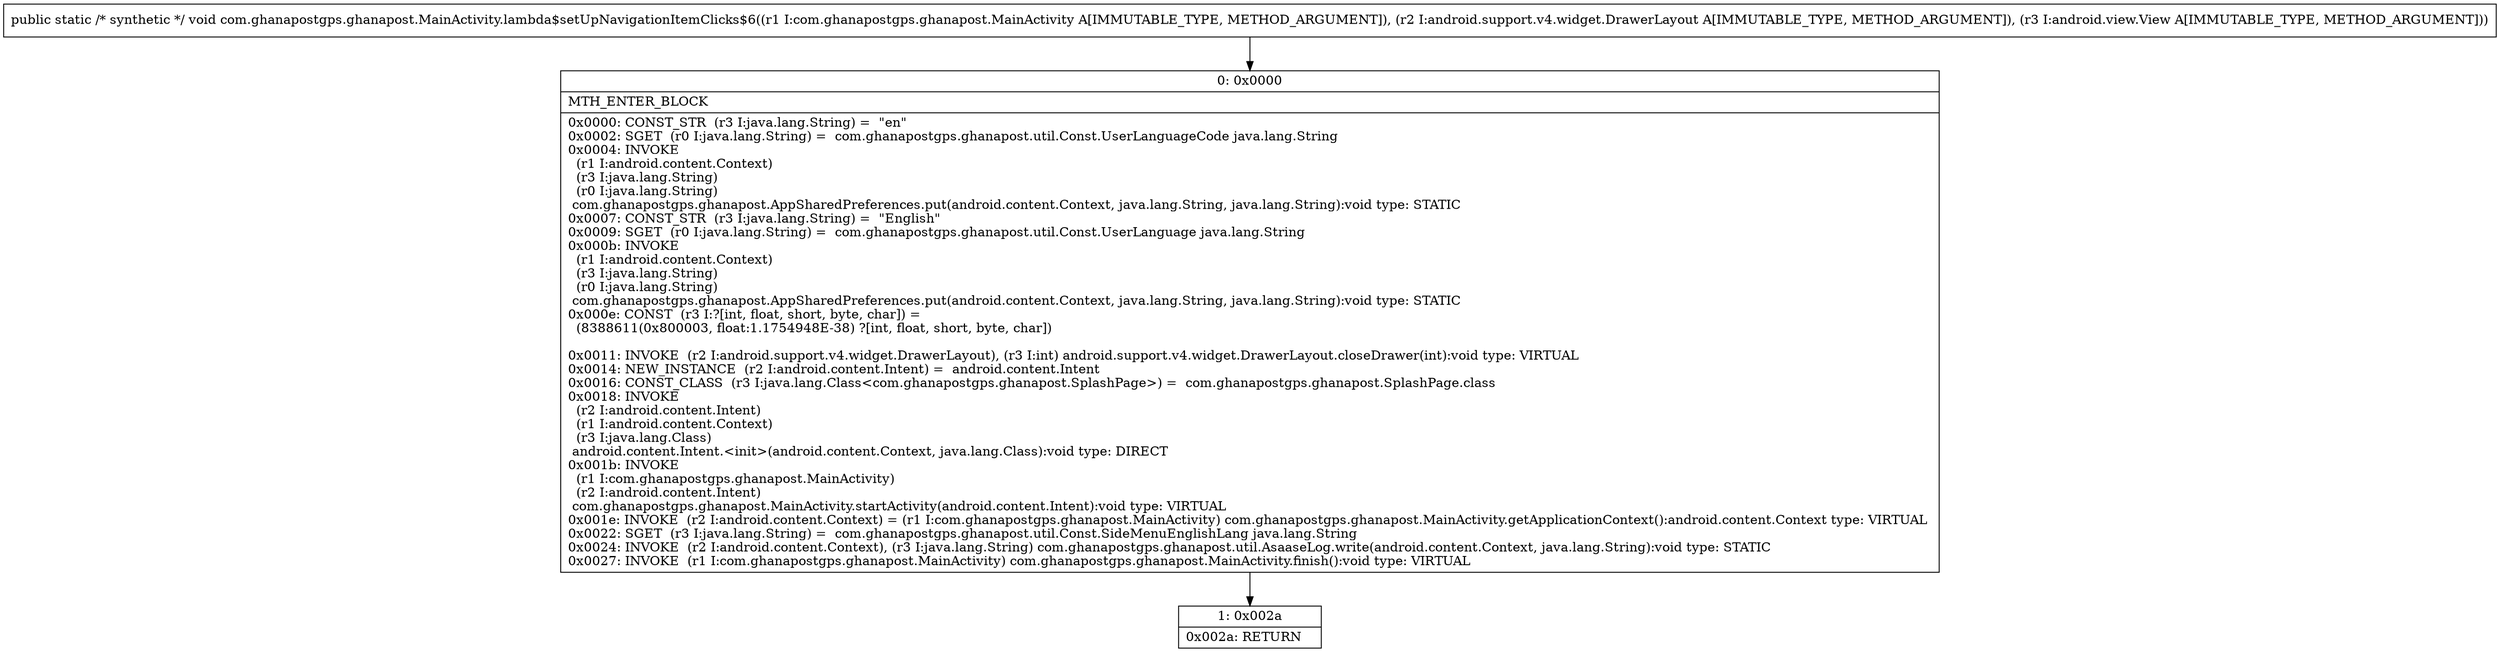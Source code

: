 digraph "CFG forcom.ghanapostgps.ghanapost.MainActivity.lambda$setUpNavigationItemClicks$6(Lcom\/ghanapostgps\/ghanapost\/MainActivity;Landroid\/support\/v4\/widget\/DrawerLayout;Landroid\/view\/View;)V" {
Node_0 [shape=record,label="{0\:\ 0x0000|MTH_ENTER_BLOCK\l|0x0000: CONST_STR  (r3 I:java.lang.String) =  \"en\" \l0x0002: SGET  (r0 I:java.lang.String) =  com.ghanapostgps.ghanapost.util.Const.UserLanguageCode java.lang.String \l0x0004: INVOKE  \l  (r1 I:android.content.Context)\l  (r3 I:java.lang.String)\l  (r0 I:java.lang.String)\l com.ghanapostgps.ghanapost.AppSharedPreferences.put(android.content.Context, java.lang.String, java.lang.String):void type: STATIC \l0x0007: CONST_STR  (r3 I:java.lang.String) =  \"English\" \l0x0009: SGET  (r0 I:java.lang.String) =  com.ghanapostgps.ghanapost.util.Const.UserLanguage java.lang.String \l0x000b: INVOKE  \l  (r1 I:android.content.Context)\l  (r3 I:java.lang.String)\l  (r0 I:java.lang.String)\l com.ghanapostgps.ghanapost.AppSharedPreferences.put(android.content.Context, java.lang.String, java.lang.String):void type: STATIC \l0x000e: CONST  (r3 I:?[int, float, short, byte, char]) = \l  (8388611(0x800003, float:1.1754948E\-38) ?[int, float, short, byte, char])\l \l0x0011: INVOKE  (r2 I:android.support.v4.widget.DrawerLayout), (r3 I:int) android.support.v4.widget.DrawerLayout.closeDrawer(int):void type: VIRTUAL \l0x0014: NEW_INSTANCE  (r2 I:android.content.Intent) =  android.content.Intent \l0x0016: CONST_CLASS  (r3 I:java.lang.Class\<com.ghanapostgps.ghanapost.SplashPage\>) =  com.ghanapostgps.ghanapost.SplashPage.class \l0x0018: INVOKE  \l  (r2 I:android.content.Intent)\l  (r1 I:android.content.Context)\l  (r3 I:java.lang.Class)\l android.content.Intent.\<init\>(android.content.Context, java.lang.Class):void type: DIRECT \l0x001b: INVOKE  \l  (r1 I:com.ghanapostgps.ghanapost.MainActivity)\l  (r2 I:android.content.Intent)\l com.ghanapostgps.ghanapost.MainActivity.startActivity(android.content.Intent):void type: VIRTUAL \l0x001e: INVOKE  (r2 I:android.content.Context) = (r1 I:com.ghanapostgps.ghanapost.MainActivity) com.ghanapostgps.ghanapost.MainActivity.getApplicationContext():android.content.Context type: VIRTUAL \l0x0022: SGET  (r3 I:java.lang.String) =  com.ghanapostgps.ghanapost.util.Const.SideMenuEnglishLang java.lang.String \l0x0024: INVOKE  (r2 I:android.content.Context), (r3 I:java.lang.String) com.ghanapostgps.ghanapost.util.AsaaseLog.write(android.content.Context, java.lang.String):void type: STATIC \l0x0027: INVOKE  (r1 I:com.ghanapostgps.ghanapost.MainActivity) com.ghanapostgps.ghanapost.MainActivity.finish():void type: VIRTUAL \l}"];
Node_1 [shape=record,label="{1\:\ 0x002a|0x002a: RETURN   \l}"];
MethodNode[shape=record,label="{public static \/* synthetic *\/ void com.ghanapostgps.ghanapost.MainActivity.lambda$setUpNavigationItemClicks$6((r1 I:com.ghanapostgps.ghanapost.MainActivity A[IMMUTABLE_TYPE, METHOD_ARGUMENT]), (r2 I:android.support.v4.widget.DrawerLayout A[IMMUTABLE_TYPE, METHOD_ARGUMENT]), (r3 I:android.view.View A[IMMUTABLE_TYPE, METHOD_ARGUMENT])) }"];
MethodNode -> Node_0;
Node_0 -> Node_1;
}

